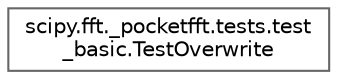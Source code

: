 digraph "Graphical Class Hierarchy"
{
 // LATEX_PDF_SIZE
  bgcolor="transparent";
  edge [fontname=Helvetica,fontsize=10,labelfontname=Helvetica,labelfontsize=10];
  node [fontname=Helvetica,fontsize=10,shape=box,height=0.2,width=0.4];
  rankdir="LR";
  Node0 [id="Node000000",label="scipy.fft._pocketfft.tests.test\l_basic.TestOverwrite",height=0.2,width=0.4,color="grey40", fillcolor="white", style="filled",URL="$d9/d0b/classscipy_1_1fft_1_1__pocketfft_1_1tests_1_1test__basic_1_1TestOverwrite.html",tooltip=" "];
}
